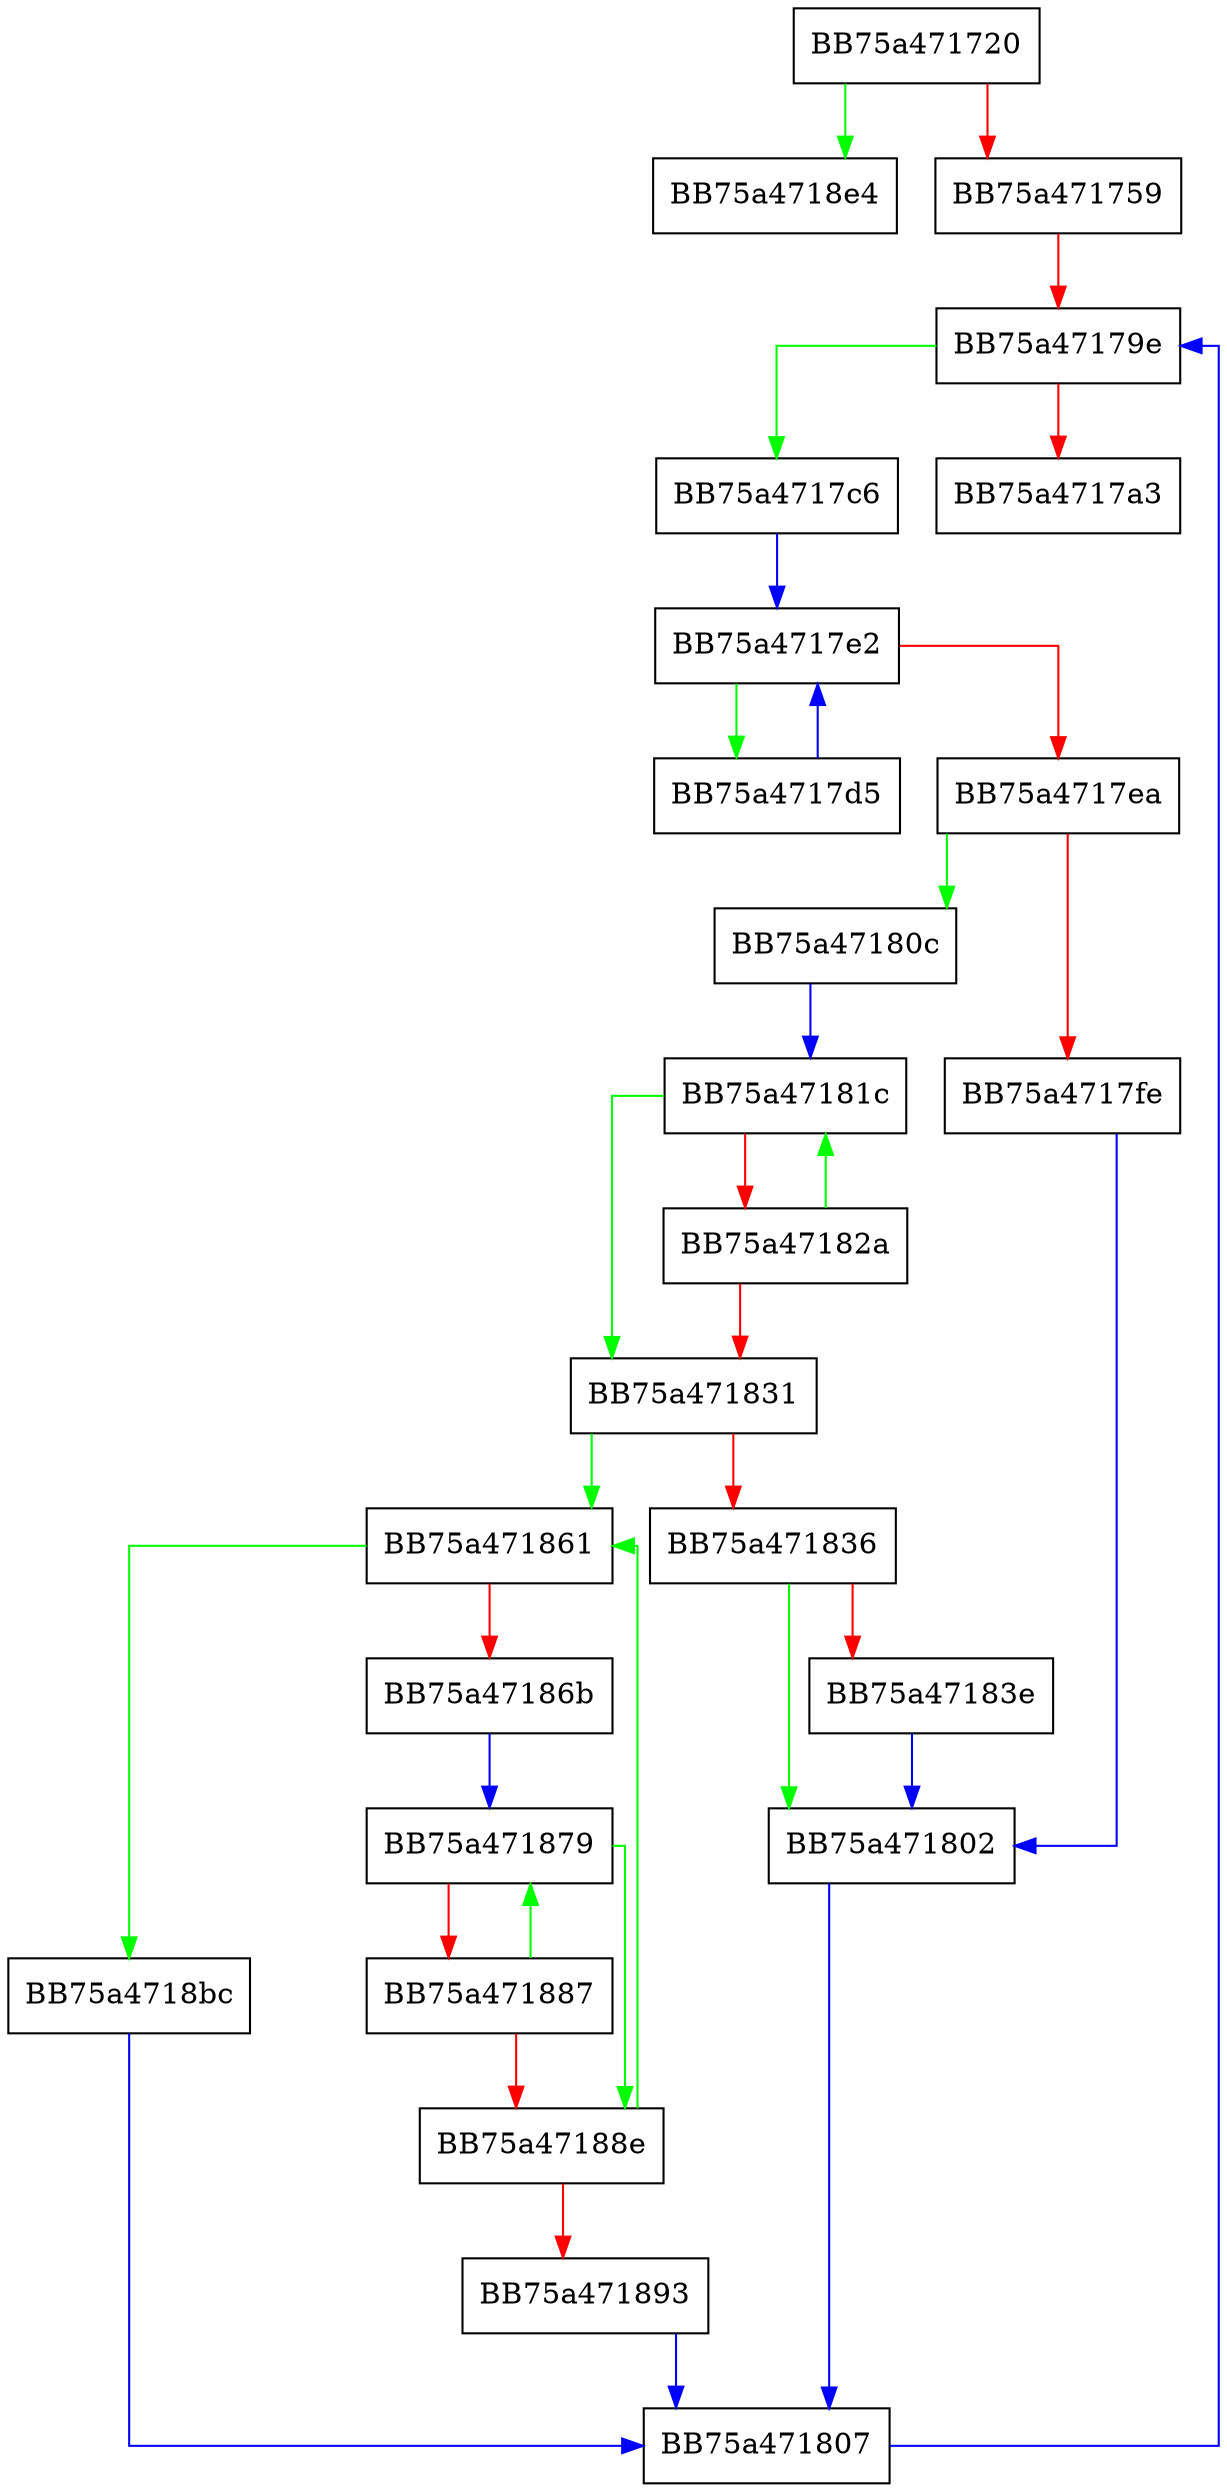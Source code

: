 digraph _Forced_rehash {
  node [shape="box"];
  graph [splines=ortho];
  BB75a471720 -> BB75a4718e4 [color="green"];
  BB75a471720 -> BB75a471759 [color="red"];
  BB75a471759 -> BB75a47179e [color="red"];
  BB75a47179e -> BB75a4717c6 [color="green"];
  BB75a47179e -> BB75a4717a3 [color="red"];
  BB75a4717c6 -> BB75a4717e2 [color="blue"];
  BB75a4717d5 -> BB75a4717e2 [color="blue"];
  BB75a4717e2 -> BB75a4717d5 [color="green"];
  BB75a4717e2 -> BB75a4717ea [color="red"];
  BB75a4717ea -> BB75a47180c [color="green"];
  BB75a4717ea -> BB75a4717fe [color="red"];
  BB75a4717fe -> BB75a471802 [color="blue"];
  BB75a471802 -> BB75a471807 [color="blue"];
  BB75a471807 -> BB75a47179e [color="blue"];
  BB75a47180c -> BB75a47181c [color="blue"];
  BB75a47181c -> BB75a471831 [color="green"];
  BB75a47181c -> BB75a47182a [color="red"];
  BB75a47182a -> BB75a47181c [color="green"];
  BB75a47182a -> BB75a471831 [color="red"];
  BB75a471831 -> BB75a471861 [color="green"];
  BB75a471831 -> BB75a471836 [color="red"];
  BB75a471836 -> BB75a471802 [color="green"];
  BB75a471836 -> BB75a47183e [color="red"];
  BB75a47183e -> BB75a471802 [color="blue"];
  BB75a471861 -> BB75a4718bc [color="green"];
  BB75a471861 -> BB75a47186b [color="red"];
  BB75a47186b -> BB75a471879 [color="blue"];
  BB75a471879 -> BB75a47188e [color="green"];
  BB75a471879 -> BB75a471887 [color="red"];
  BB75a471887 -> BB75a471879 [color="green"];
  BB75a471887 -> BB75a47188e [color="red"];
  BB75a47188e -> BB75a471861 [color="green"];
  BB75a47188e -> BB75a471893 [color="red"];
  BB75a471893 -> BB75a471807 [color="blue"];
  BB75a4718bc -> BB75a471807 [color="blue"];
}